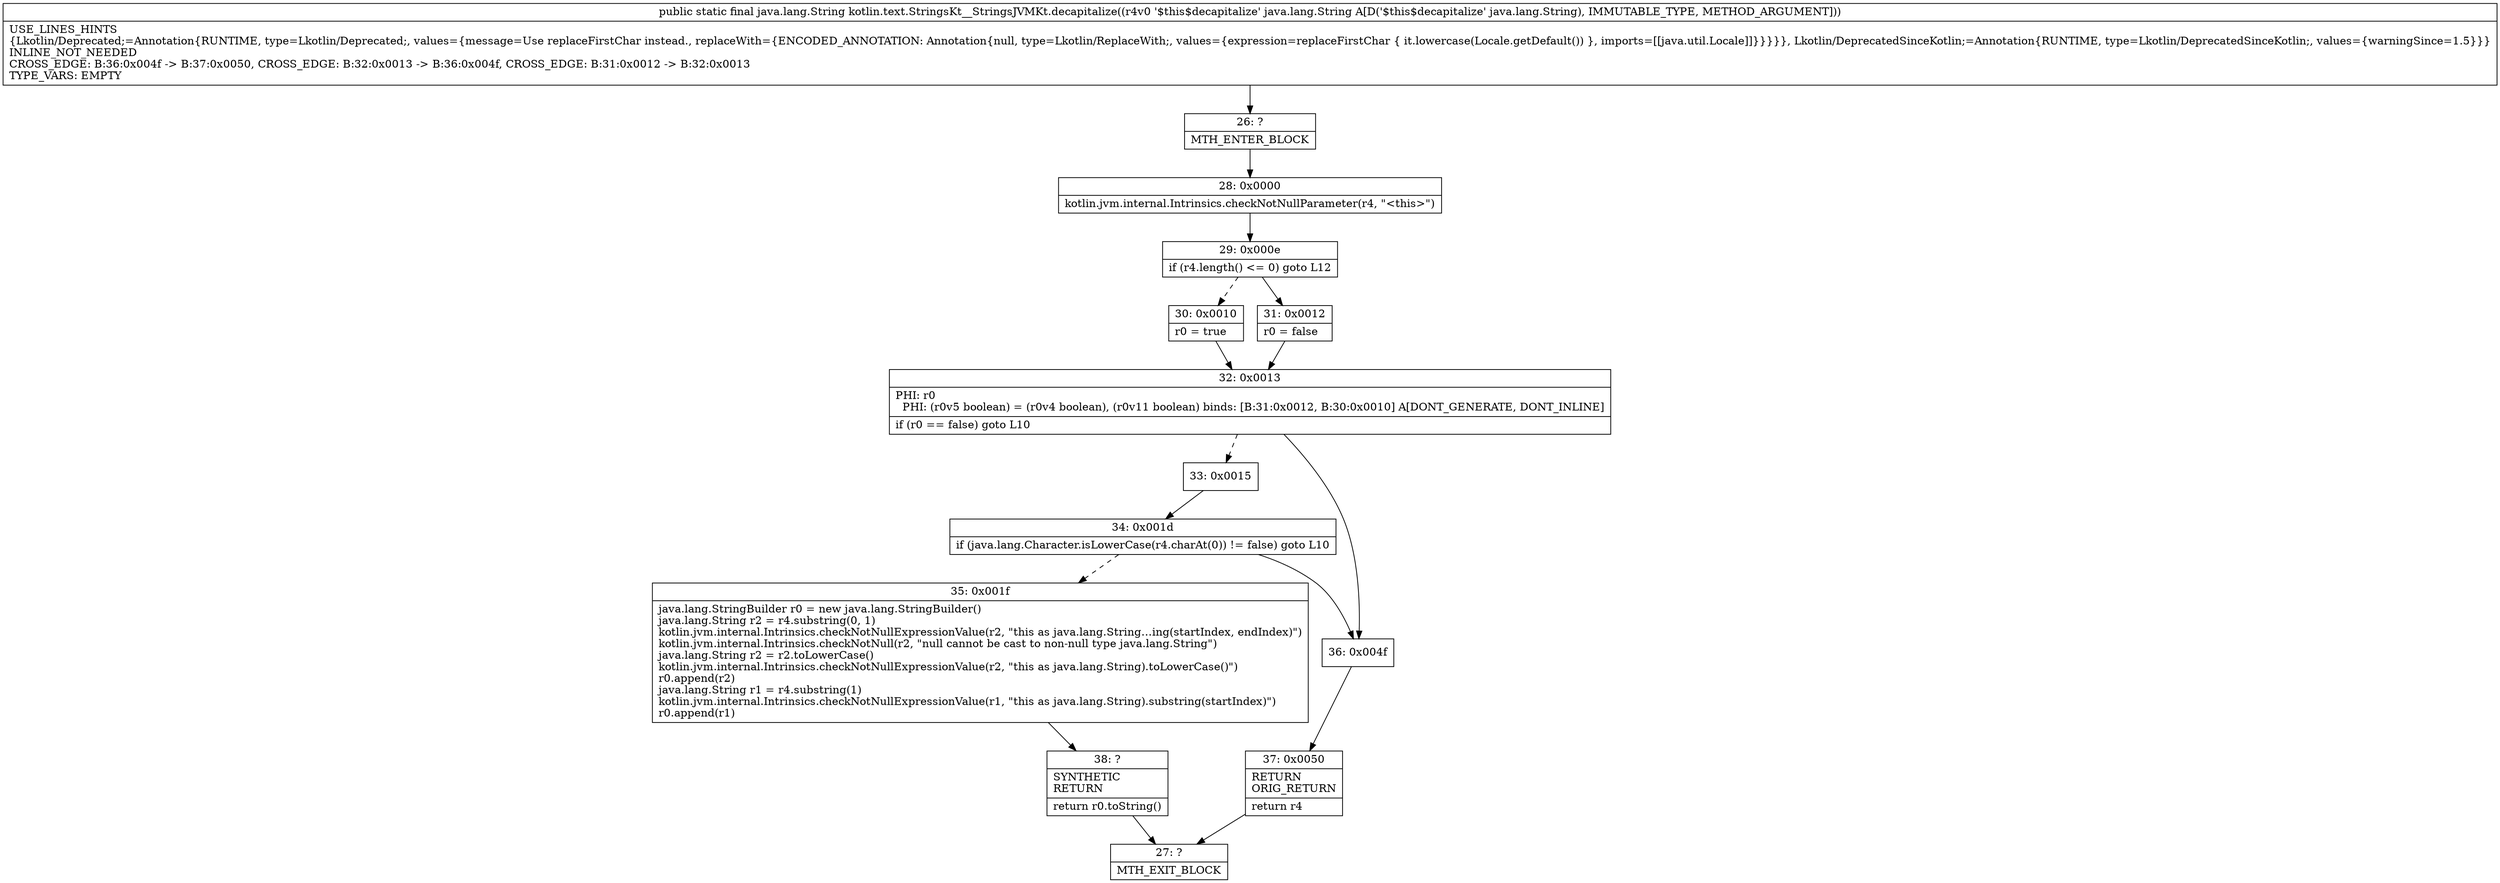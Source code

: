 digraph "CFG forkotlin.text.StringsKt__StringsJVMKt.decapitalize(Ljava\/lang\/String;)Ljava\/lang\/String;" {
Node_26 [shape=record,label="{26\:\ ?|MTH_ENTER_BLOCK\l}"];
Node_28 [shape=record,label="{28\:\ 0x0000|kotlin.jvm.internal.Intrinsics.checkNotNullParameter(r4, \"\<this\>\")\l}"];
Node_29 [shape=record,label="{29\:\ 0x000e|if (r4.length() \<= 0) goto L12\l}"];
Node_30 [shape=record,label="{30\:\ 0x0010|r0 = true\l}"];
Node_32 [shape=record,label="{32\:\ 0x0013|PHI: r0 \l  PHI: (r0v5 boolean) = (r0v4 boolean), (r0v11 boolean) binds: [B:31:0x0012, B:30:0x0010] A[DONT_GENERATE, DONT_INLINE]\l|if (r0 == false) goto L10\l}"];
Node_33 [shape=record,label="{33\:\ 0x0015}"];
Node_34 [shape=record,label="{34\:\ 0x001d|if (java.lang.Character.isLowerCase(r4.charAt(0)) != false) goto L10\l}"];
Node_35 [shape=record,label="{35\:\ 0x001f|java.lang.StringBuilder r0 = new java.lang.StringBuilder()\ljava.lang.String r2 = r4.substring(0, 1)\lkotlin.jvm.internal.Intrinsics.checkNotNullExpressionValue(r2, \"this as java.lang.String…ing(startIndex, endIndex)\")\lkotlin.jvm.internal.Intrinsics.checkNotNull(r2, \"null cannot be cast to non\-null type java.lang.String\")\ljava.lang.String r2 = r2.toLowerCase()\lkotlin.jvm.internal.Intrinsics.checkNotNullExpressionValue(r2, \"this as java.lang.String).toLowerCase()\")\lr0.append(r2)\ljava.lang.String r1 = r4.substring(1)\lkotlin.jvm.internal.Intrinsics.checkNotNullExpressionValue(r1, \"this as java.lang.String).substring(startIndex)\")\lr0.append(r1)\l}"];
Node_38 [shape=record,label="{38\:\ ?|SYNTHETIC\lRETURN\l|return r0.toString()\l}"];
Node_27 [shape=record,label="{27\:\ ?|MTH_EXIT_BLOCK\l}"];
Node_36 [shape=record,label="{36\:\ 0x004f}"];
Node_37 [shape=record,label="{37\:\ 0x0050|RETURN\lORIG_RETURN\l|return r4\l}"];
Node_31 [shape=record,label="{31\:\ 0x0012|r0 = false\l}"];
MethodNode[shape=record,label="{public static final java.lang.String kotlin.text.StringsKt__StringsJVMKt.decapitalize((r4v0 '$this$decapitalize' java.lang.String A[D('$this$decapitalize' java.lang.String), IMMUTABLE_TYPE, METHOD_ARGUMENT]))  | USE_LINES_HINTS\l\{Lkotlin\/Deprecated;=Annotation\{RUNTIME, type=Lkotlin\/Deprecated;, values=\{message=Use replaceFirstChar instead., replaceWith=\{ENCODED_ANNOTATION: Annotation\{null, type=Lkotlin\/ReplaceWith;, values=\{expression=replaceFirstChar \{ it.lowercase(Locale.getDefault()) \}, imports=[[java.util.Locale]]\}\}\}\}\}, Lkotlin\/DeprecatedSinceKotlin;=Annotation\{RUNTIME, type=Lkotlin\/DeprecatedSinceKotlin;, values=\{warningSince=1.5\}\}\}\lINLINE_NOT_NEEDED\lCROSS_EDGE: B:36:0x004f \-\> B:37:0x0050, CROSS_EDGE: B:32:0x0013 \-\> B:36:0x004f, CROSS_EDGE: B:31:0x0012 \-\> B:32:0x0013\lTYPE_VARS: EMPTY\l}"];
MethodNode -> Node_26;Node_26 -> Node_28;
Node_28 -> Node_29;
Node_29 -> Node_30[style=dashed];
Node_29 -> Node_31;
Node_30 -> Node_32;
Node_32 -> Node_33[style=dashed];
Node_32 -> Node_36;
Node_33 -> Node_34;
Node_34 -> Node_35[style=dashed];
Node_34 -> Node_36;
Node_35 -> Node_38;
Node_38 -> Node_27;
Node_36 -> Node_37;
Node_37 -> Node_27;
Node_31 -> Node_32;
}

